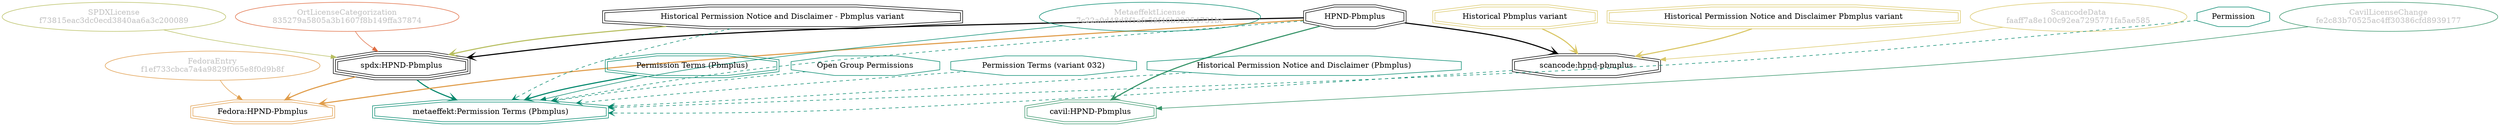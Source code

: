 strict digraph {
    node [shape=box];
    graph [splines=curved];
    2124 [label="SPDXLicense\nf73815eac3dc0ecd3840aa6a3c200089"
         ,fontcolor=gray
         ,color="#b8bf62"
         ,fillcolor="beige;1"
         ,shape=ellipse];
    2125 [label="spdx:HPND-Pbmplus"
         ,shape=tripleoctagon];
    2126 [label="HPND-Pbmplus"
         ,shape=doubleoctagon];
    2127 [label="Historical Permission Notice and Disclaimer - Pbmplus variant"
         ,shape=doubleoctagon];
    6755 [label="FedoraEntry\nf1ef733cbca7a4a9829f065e8f0d9b8f"
         ,fontcolor=gray
         ,color="#e09d4b"
         ,fillcolor="beige;1"
         ,shape=ellipse];
    6756 [label="Fedora:HPND-Pbmplus"
         ,color="#e09d4b"
         ,shape=doubleoctagon];
    17121 [label="ScancodeData\nfaaff7a8e100c92ea7295771fa5ae585"
          ,fontcolor=gray
          ,color="#dac767"
          ,fillcolor="beige;1"
          ,shape=ellipse];
    17122 [label="scancode:hpnd-pbmplus"
          ,shape=doubleoctagon];
    17123 [label="Historical Pbmplus variant"
          ,color="#dac767"
          ,shape=doubleoctagon];
    17124 [label="Historical Permission Notice and Disclaimer Pbmplus variant"
          ,color="#dac767"
          ,shape=doubleoctagon];
    28743 [label="OrtLicenseCategorization\n835279a5805a3b1607f8b149ffa37874"
          ,fontcolor=gray
          ,color="#e06f45"
          ,fillcolor="beige;1"
          ,shape=ellipse];
    36962 [label="CavilLicenseChange\nfe2c83b70525ac4ff30386cfd8939177"
          ,fontcolor=gray
          ,color="#379469"
          ,fillcolor="beige;1"
          ,shape=ellipse];
    36963 [label="cavil:HPND-Pbmplus"
          ,color="#379469"
          ,shape=doubleoctagon];
    43464 [label=Permission
          ,color="#00876c"
          ,shape=octagon];
    47398 [label="MetaeffektLicense\n7c22a0d48d8f1afc59f46b32354731bc"
          ,fontcolor=gray
          ,color="#00876c"
          ,fillcolor="beige;1"
          ,shape=ellipse];
    47399 [label="metaeffekt:Permission Terms (Pbmplus)"
          ,color="#00876c"
          ,shape=doubleoctagon];
    47400 [label="Permission Terms (Pbmplus)"
          ,color="#00876c"
          ,shape=doubleoctagon];
    47401 [label="Open Group Permissions"
          ,color="#00876c"
          ,shape=octagon];
    47402 [label="Permission Terms (variant 032)"
          ,color="#00876c"
          ,shape=octagon];
    47403 [label="Historical Permission Notice and Disclaimer (Pbmplus)"
          ,color="#00876c"
          ,shape=octagon];
    2124 -> 2125 [weight=0.5
                 ,color="#b8bf62"];
    2125 -> 6756 [style=bold
                 ,arrowhead=vee
                 ,weight=0.7
                 ,color="#e09d4b"];
    2125 -> 47399 [style=bold
                  ,arrowhead=vee
                  ,weight=0.7
                  ,color="#00876c"];
    2126 -> 2125 [style=bold
                 ,arrowhead=vee
                 ,weight=0.7];
    2126 -> 6756 [style=bold
                 ,arrowhead=vee
                 ,weight=0.7
                 ,color="#e09d4b"];
    2126 -> 17122 [style=bold
                  ,arrowhead=vee
                  ,weight=0.7];
    2126 -> 36963 [style=bold
                  ,arrowhead=vee
                  ,weight=0.7
                  ,color="#379469"];
    2126 -> 36963 [style=bold
                  ,arrowhead=vee
                  ,weight=0.7
                  ,color="#379469"];
    2126 -> 47399 [style=dashed
                  ,arrowhead=vee
                  ,weight=0.5
                  ,color="#00876c"];
    2127 -> 2125 [style=bold
                 ,arrowhead=vee
                 ,weight=0.7
                 ,color="#b8bf62"];
    2127 -> 47399 [style=dashed
                  ,arrowhead=vee
                  ,weight=0.5
                  ,color="#00876c"];
    6755 -> 6756 [weight=0.5
                 ,color="#e09d4b"];
    17121 -> 17122 [weight=0.5
                   ,color="#dac767"];
    17122 -> 47399 [style=dashed
                   ,arrowhead=vee
                   ,weight=0.5
                   ,color="#00876c"];
    17123 -> 17122 [style=bold
                   ,arrowhead=vee
                   ,weight=0.7
                   ,color="#dac767"];
    17124 -> 17122 [style=bold
                   ,arrowhead=vee
                   ,weight=0.7
                   ,color="#dac767"];
    28743 -> 2125 [weight=0.5
                  ,color="#e06f45"];
    36962 -> 36963 [weight=0.5
                   ,color="#379469"];
    43464 -> 47399 [style=dashed
                   ,arrowhead=vee
                   ,weight=0.5
                   ,color="#00876c"];
    47398 -> 47399 [weight=0.5
                   ,color="#00876c"];
    47400 -> 47399 [style=bold
                   ,arrowhead=vee
                   ,weight=0.7
                   ,color="#00876c"];
    47401 -> 47399 [style=dashed
                   ,arrowhead=vee
                   ,weight=0.5
                   ,color="#00876c"];
    47402 -> 47399 [style=dashed
                   ,arrowhead=vee
                   ,weight=0.5
                   ,color="#00876c"];
    47403 -> 47399 [style=dashed
                   ,arrowhead=vee
                   ,weight=0.5
                   ,color="#00876c"];
}
